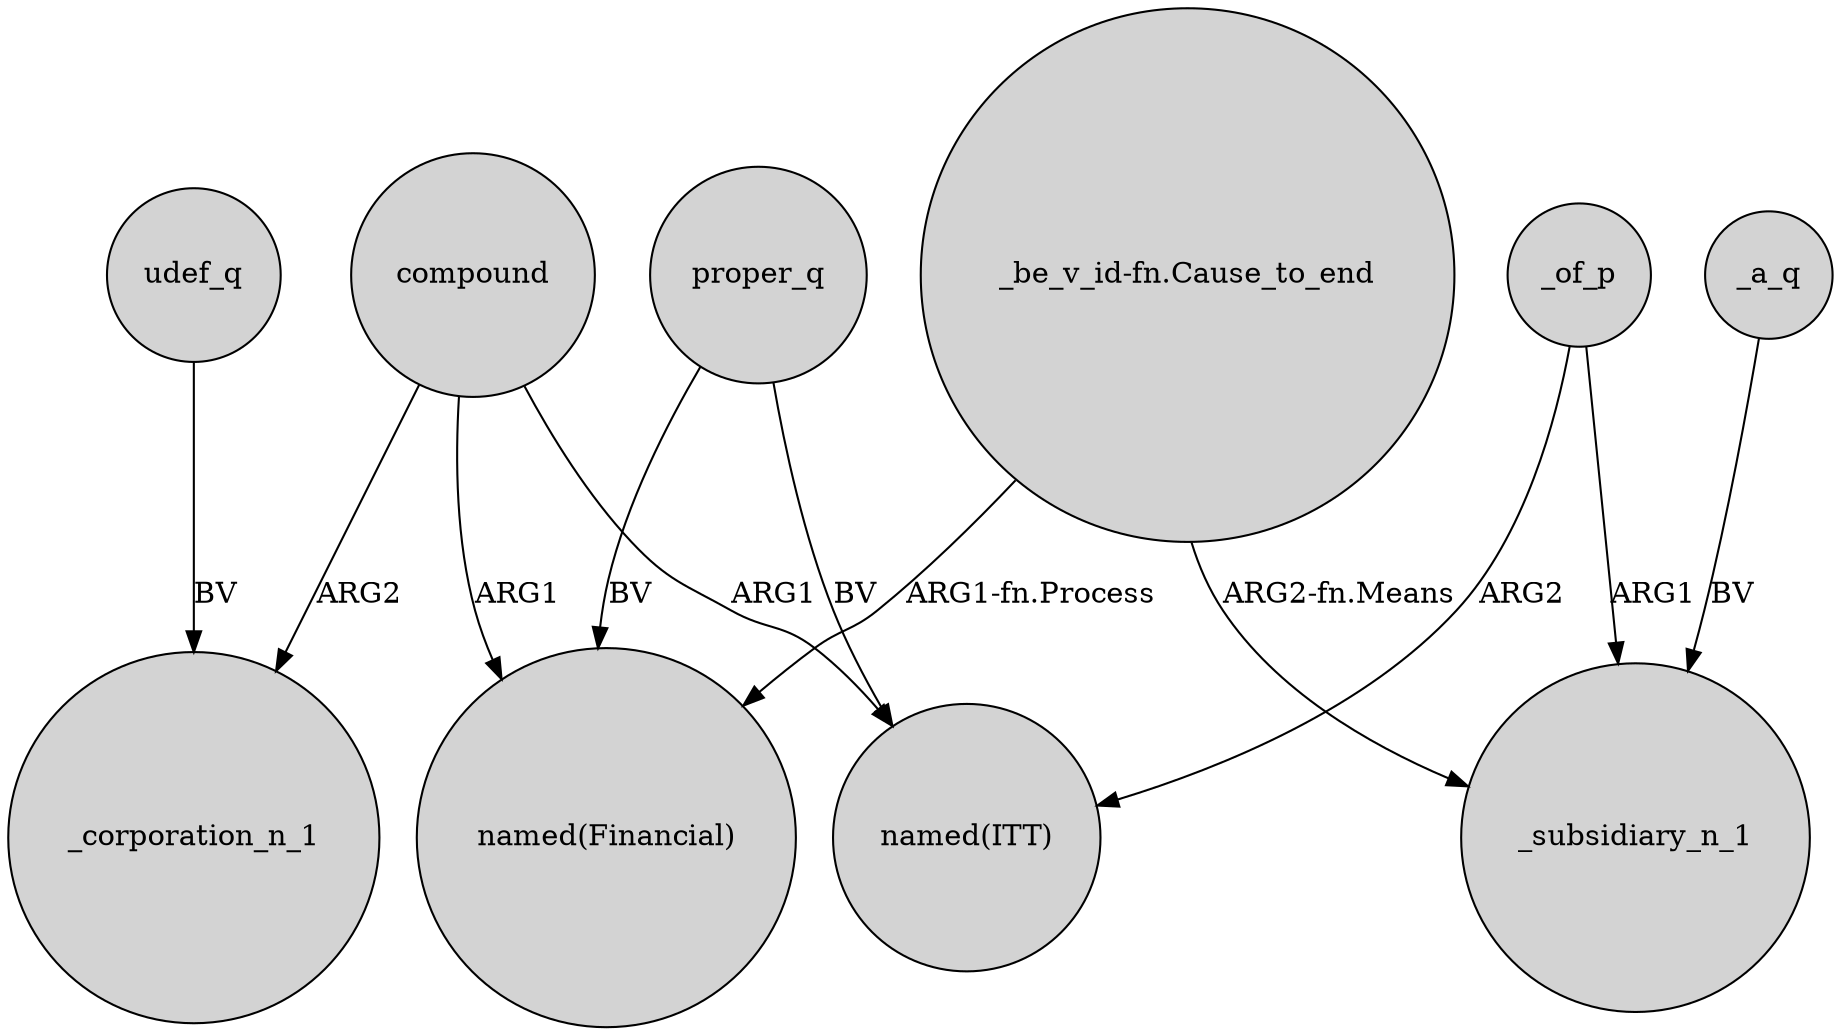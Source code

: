digraph {
	node [shape=circle style=filled]
	compound -> _corporation_n_1 [label=ARG2]
	udef_q -> _corporation_n_1 [label=BV]
	_of_p -> _subsidiary_n_1 [label=ARG1]
	compound -> "named(Financial)" [label=ARG1]
	"_be_v_id-fn.Cause_to_end" -> "named(Financial)" [label="ARG1-fn.Process"]
	"_be_v_id-fn.Cause_to_end" -> _subsidiary_n_1 [label="ARG2-fn.Means"]
	_a_q -> _subsidiary_n_1 [label=BV]
	compound -> "named(ITT)" [label=ARG1]
	proper_q -> "named(ITT)" [label=BV]
	proper_q -> "named(Financial)" [label=BV]
	_of_p -> "named(ITT)" [label=ARG2]
}
